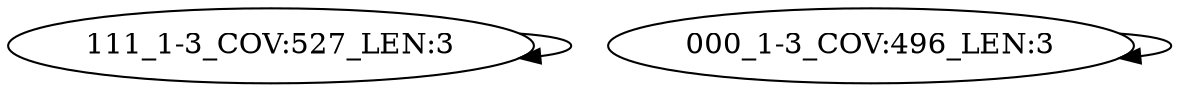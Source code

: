 digraph G {
    "111_1-3_COV:527_LEN:3" -> "111_1-3_COV:527_LEN:3";
    "000_1-3_COV:496_LEN:3" -> "000_1-3_COV:496_LEN:3";
}
